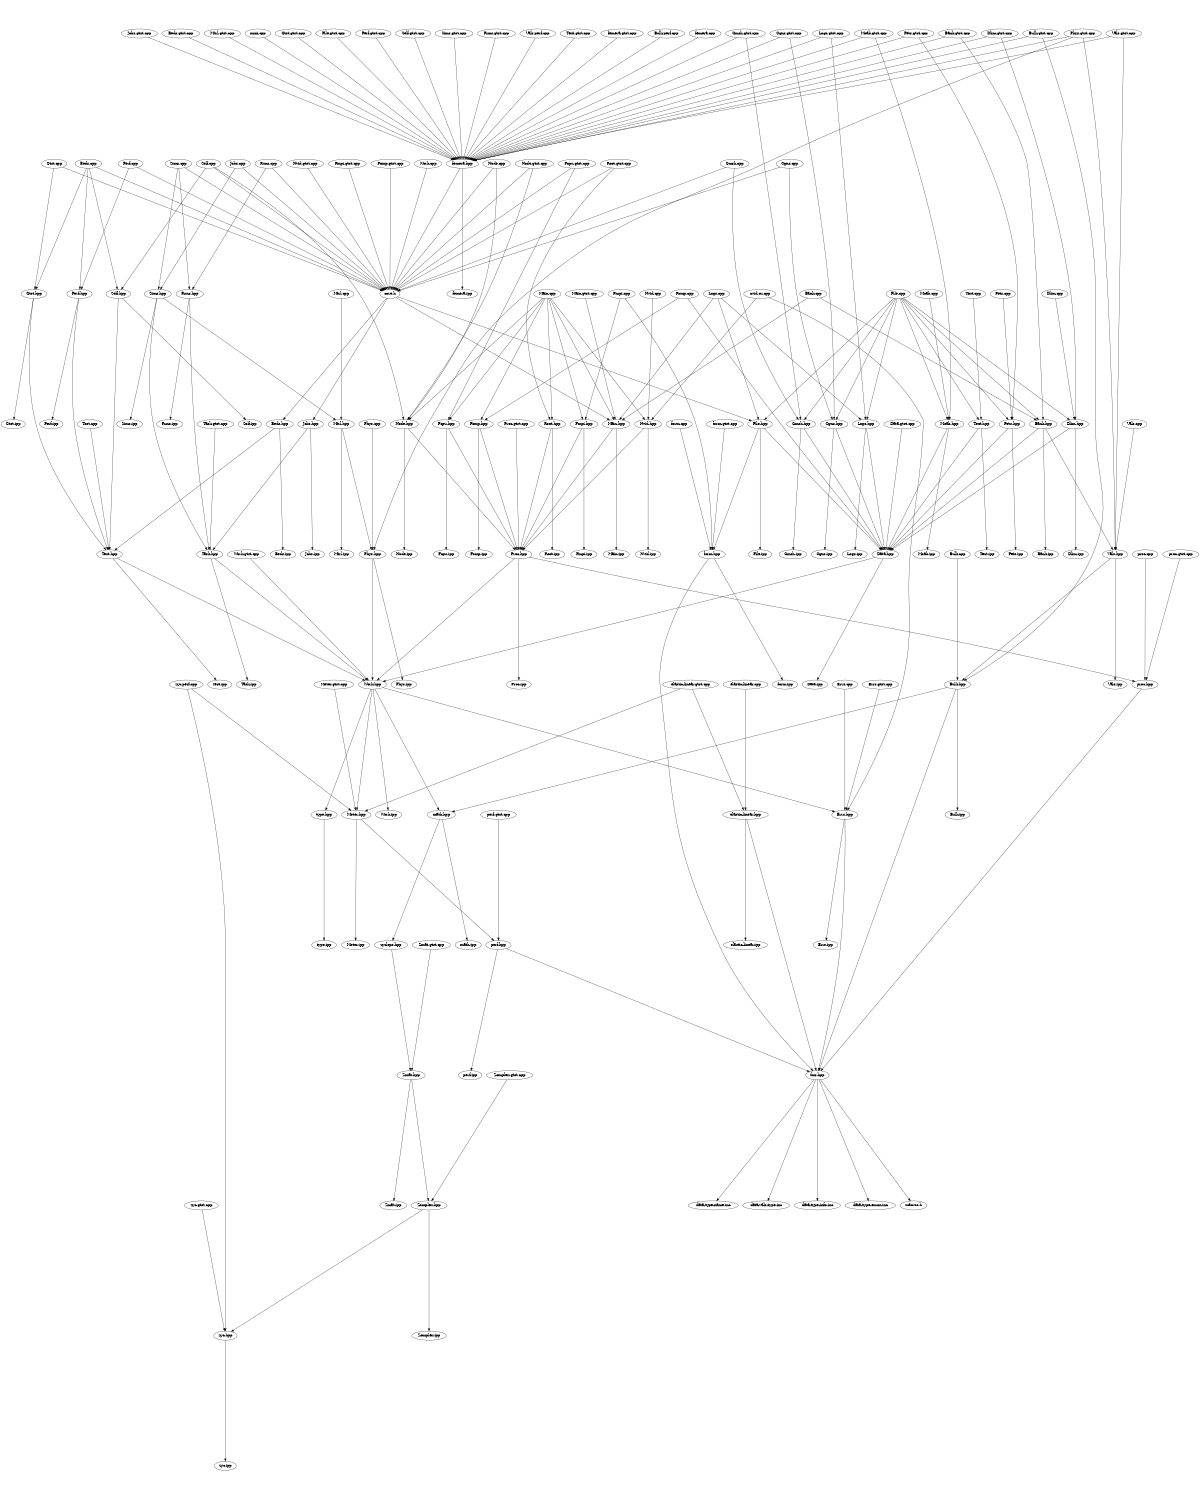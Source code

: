 digraph "source tree" {
    overlap=scale;
    size="8,10";
    ratio="fill";
    fontsize="16";
    fontname="Helvetica";
	clusterrank="local";
	"Beds.hpp" -> "Beds.ipp"
	"perf.hpp" -> "fmr.hpp"
	"Bank.cpp" -> "Bank.hpp"
	"Gtst.hpp" -> "Gtst.ipp"
	"elastic-linear.gtst.cpp" -> "Meter.hpp"
	"Sims.cpp" -> "Sims.hpp"
	"femera.gtst.cpp" -> "femera.hpp"
	"Meter.hpp" -> "Meter.ipp"
	"Zmat.gtst.cpp" -> "Zmat.hpp"
	"Gtst.cpp" -> "core.h"
	"math.hpp" -> "math.ipp"
	"Vals.hpp" -> "Bulk.hpp"
	"Test.hpp" -> "Work.hpp"
	"Zomplex.hpp" -> "zyc.hpp"
	"core.h" -> "File.hpp"
	"Mtrl.hpp" -> "Mtrl.ipp"
	"nvid.cu.cpp" -> "Errs.hpp"
	"Mtrl.hpp" -> "Phys.hpp"
	"Self.cpp" -> "Self.hpp"
	"Main.cpp" -> "Fmpi.hpp"
	"Data.gtst.cpp" -> "Data.hpp"
	"Work.cpp" -> "core.h"
	"Zmat.hpp" -> "Zomplex.hpp"
	"Phys.cpp" -> "Phys.hpp"
	"Gmsh.hpp" -> "Data.hpp"
	"Fomp.cpp" -> "Data.hpp"
	"femera.hpp" -> "core.h"
	"form.cpp" -> "form.hpp"
	"Work.hpp" -> "Work.ipp"
	"Moab.gtst.cpp" -> "Moab.hpp"
	"Bank.gtst.cpp" -> "Bank.hpp"
	"Test.cpp" -> "Test.hpp"
	"Perf.cpp" -> "core.h"
	"core.h" -> "Jobs.hpp"
	"Moab.cpp" -> "Moab.hpp"
	"Bank.gtst.cpp" -> "femera.hpp"
	"Pets.gtst.cpp" -> "Pets.hpp"
	"File.cpp" -> "Pets.hpp"
	"Sims.hpp" -> "Task.hpp"
	"Bank.hpp" -> "Data.hpp"
	"Bulk.perf.cpp" -> "femera.hpp"
	"Cgns.hpp" -> "Cgns.ipp"
	"Logs.cpp" -> "Logs.hpp"
	"File.cpp" -> "Gmsh.hpp"
	"Work.hpp" -> "math.hpp"
	"Vals.hpp" -> "Vals.ipp"
	"Self.hpp" -> "Test.hpp"
	"Gmsh.gtst.cpp" -> "femera.hpp"
	"Node.cpp" -> "core.h"
	"Fcpu.hpp" -> "Fcpu.ipp"
	"Main.cpp" -> "Main.hpp"
	"Nvid.gtst.cpp" -> "core.h"
	"Gtst.hpp" -> "Test.hpp"
	"Sims.cpp" -> "Runs.hpp"
	"Pets.hpp" -> "Data.hpp"
	"Vals.gtst.cpp" -> "Vals.hpp"
	"Dlim.hpp" -> "Dlim.ipp"
	"Root.gtst.cpp" -> "core.h"
	"femera.cpp" -> "femera.hpp"
	"Mtrl.cpp" -> "Mtrl.hpp"
	"Perf.hpp" -> "Perf.ipp"
	"Self.cpp" -> "core.h"
	"Beds.cpp" -> "Gtst.hpp"
	"Fmpi.hpp" -> "Fmpi.ipp"
	"Fcpu.gtst.cpp" -> "Fcpu.hpp"
	"Logs.cpp" -> "File.hpp"
	"Task.hpp" -> "Task.ipp"
	"Logs.cpp" -> "Main.hpp"
	"Phys.gtst.cpp" -> "femera.hpp"
	"Main.cpp" -> "Fcpu.hpp"
	"Jobs.gtst.cpp" -> "femera.hpp"
	"Beds.gtst.cpp" -> "femera.hpp"
	"Bank.hpp" -> "Vals.hpp"
	"Work.hpp" -> "Errs.hpp"
	"fmr.hpp" -> "data-type-info.inc"
	"Self.hpp" -> "Self.ipp"
	"zyc.perf.cpp" -> "zyc.hpp"
	"Beds.cpp" -> "core.h"
	"Beds.cpp" -> "Self.hpp"
	"Sims.cpp" -> "core.h"
	"Perf.cpp" -> "Perf.hpp"
	"File.hpp" -> "Data.hpp"
	"Task.gtst.cpp" -> "Task.hpp"
	"Fomp.cpp" -> "Fomp.hpp"
	"Main.cpp" -> "Root.hpp"
	"Beds.cpp" -> "Perf.hpp"
	"Text.hpp" -> "Text.ipp"
	"Node.cpp" -> "Node.hpp"
	"fmr.hpp" -> "data-type-enum.inc"
	"Test.hpp" -> "Test.ipp"
	"zyc.hpp" -> "zyc.ipp"
	"Main.hpp" -> "Proc.hpp"
	"Self.cpp" -> "Node.hpp"
	"Runs.hpp" -> "Task.hpp"
	"Fmpi.cpp" -> "form.hpp"
	"Gmsh.hpp" -> "Gmsh.ipp"
	"Bank.cpp" -> "Main.hpp"
	"Phys.hpp" -> "Phys.ipp"
	"Errs.cpp" -> "Errs.hpp"
	"Logs.gtst.cpp" -> "Logs.hpp"
	"Root.gtst.cpp" -> "Root.hpp"
	"Errs.hpp" -> "Errs.ipp"
	"Mtrl.gtst.cpp" -> "femera.hpp"
	"Zomplex.hpp" -> "Zomplex.ipp"
	"elastic-linear.gtst.cpp" -> "elastic-linear.hpp"
	"type.hpp" -> "type.ipp"
	"form.hpp" -> "form.ipp"
	"Phys.gtst.cpp" -> "Phys.hpp"
	"mini.cpp" -> "femera.hpp"
	"Proc.hpp" -> "Work.hpp"
	"Logs.gtst.cpp" -> "femera.hpp"
	"zyclops.hpp" -> "Zmat.hpp"
	"Nvid.hpp" -> "Proc.hpp"
	"fmr.hpp" -> "macros.h"
	"Proc.hpp" -> "Proc.ipp"
	"Dlim.cpp" -> "Dlim.hpp"
	"Dlim.gtst.cpp" -> "Dlim.hpp"
	"File.cpp" -> "Cgns.hpp"
	"Pets.hpp" -> "Pets.ipp"
	"Errs.hpp" -> "fmr.hpp"
	"femera.hpp" -> "femera.ipp"
	"Fcpu.gtst.cpp" -> "core.h"
	"perf.gtst.cpp" -> "perf.hpp"
	"Zomplex.gtst.cpp" -> "Zomplex.hpp"
	"Main.gtst.cpp" -> "Main.hpp"
	"Proc.hpp" -> "proc.hpp"
	"Cgns.gtst.cpp" -> "Cgns.hpp"
	"Cgns.cpp" -> "core.h"
	"core.h" -> "Beds.hpp"
	"Task.hpp" -> "Work.hpp"
	"elastic-linear.hpp" -> "elastic-linear.ipp"
	"Dlim.gtst.cpp" -> "femera.hpp"
	"Pets.cpp" -> "Pets.hpp"
	"Fmpi.gtst.cpp" -> "core.h"
	"core.h" -> "Main.hpp"
	"Runs.cpp" -> "core.h"
	"math.hpp" -> "zyclops.hpp"
	"Work.hpp" -> "type.hpp"
	"Runs.cpp" -> "Runs.hpp"
	"Dlim.hpp" -> "Data.hpp"
	"File.hpp" -> "form.hpp"
	"Gtst.gtst.cpp" -> "femera.hpp"
	"File.gtst.cpp" -> "femera.hpp"
	"Root.hpp" -> "Root.ipp"
	"Perf.gtst.cpp" -> "femera.hpp"
	"elastic-linear.cpp" -> "elastic-linear.hpp"
	"form.hpp" -> "fmr.hpp"
	"Moab.gtst.cpp" -> "femera.hpp"
	"proc.hpp" -> "fmr.hpp"
	"fmr.hpp" -> "data-type-name.inc"
	"Fomp.hpp" -> "Fomp.ipp"
	"Main.hpp" -> "Main.ipp"
	"Data.hpp" -> "Work.hpp"
	"Bulk.cpp" -> "Bulk.hpp"
	"Jobs.hpp" -> "Jobs.ipp"
	"Fcpu.hpp" -> "Proc.hpp"
	"Jobs.hpp" -> "Task.hpp"
	"Bulk.hpp" -> "Bulk.ipp"
	"Node.hpp" -> "Proc.hpp"
	"Fmpi.hpp" -> "Proc.hpp"
	"nvid.cu.cpp" -> "Nvid.hpp"
	"Pets.gtst.cpp" -> "femera.hpp"
	"Nvid.hpp" -> "Nvid.ipp"
	"File.cpp" -> "Text.hpp"
	"form.gtst.cpp" -> "form.hpp"
	"File.hpp" -> "File.ipp"
	"Vals.gtst.cpp" -> "femera.hpp"
	"Phys.gtst.cpp" -> "Vals.hpp"
	"Main.cpp" -> "Node.hpp"
	"proc.gtst.cpp" -> "proc.hpp"
	"Cgns.hpp" -> "Data.hpp"
	"Main.cpp" -> "Nvid.hpp"
	"Moab.hpp" -> "Data.hpp"
	"File.cpp" -> "Dlim.hpp"
	"Self.gtst.cpp" -> "femera.hpp"
	"elastic-linear.hpp" -> "fmr.hpp"
	"Phys.hpp" -> "Work.hpp"
	"Node.hpp" -> "Node.ipp"
	"Bank.hpp" -> "Bank.ipp"
	"Cgns.cpp" -> "Cgns.hpp"
	"Gmsh.cpp" -> "Gmsh.hpp"
	"proc.cpp" -> "proc.hpp"
	"zyc.gtst.cpp" -> "zyc.hpp"
	"Bulk.hpp" -> "fmr.hpp"
	"Meter.hpp" -> "perf.hpp"
	"File.cpp" -> "File.hpp"
	"Runs.hpp" -> "Runs.ipp"
	"Bulk.gtst.cpp" -> "Bulk.hpp"
	"Sims.gtst.cpp" -> "femera.hpp"
	"File.cpp" -> "Bank.hpp"
	"Node.gtst.cpp" -> "core.h"
	"Meter.gtst.cpp" -> "Meter.hpp"
	"Runs.gtst.cpp" -> "femera.hpp"
	"Logs.hpp" -> "Logs.ipp"
	"fmr.hpp" -> "data-vals-type.inc"
	"zyc.perf.cpp" -> "Meter.hpp"
	"Work.hpp" -> "Meter.hpp"
	"Vals.perf.cpp" -> "femera.hpp"
	"Fomp.hpp" -> "Proc.hpp"
	"Nvid.cpp" -> "Nvid.hpp"
	"Text.gtst.cpp" -> "femera.hpp"
	"Logs.hpp" -> "Data.hpp"
	"Gmsh.gtst.cpp" -> "Gmsh.hpp"
	"Node.gtst.cpp" -> "Node.hpp"
	"Main.cpp" -> "Fomp.hpp"
	"Bulk.gtst.cpp" -> "femera.hpp"
	"Perf.hpp" -> "Test.hpp"
	"File.cpp" -> "Logs.hpp"
	"Data.hpp" -> "Data.ipp"
	"Errs.gtst.cpp" -> "Errs.hpp"
	"Beds.hpp" -> "Test.hpp"
	"Zmat.hpp" -> "Zmat.ipp"
	"File.cpp" -> "Moab.hpp"
	"Work.gtst.cpp" -> "Work.hpp"
	"Cgns.gtst.cpp" -> "femera.hpp"
	"perf.hpp" -> "perf.ipp"
	"Moab.hpp" -> "Moab.ipp"
	"Jobs.cpp" -> "Sims.hpp"
	"Fmpi.cpp" -> "Fmpi.hpp"
	"Text.hpp" -> "Data.hpp"
	"Sims.hpp" -> "Mtrl.hpp"
	"Fomp.gtst.cpp" -> "core.h"
	"Jobs.cpp" -> "core.h"
	"Bulk.hpp" -> "math.hpp"
	"Sims.hpp" -> "Sims.ipp"
	"Text.cpp" -> "Text.hpp"
	"Gtst.cpp" -> "Gtst.hpp"
	"Proc.gtst.cpp" -> "Proc.hpp"
	"Root.hpp" -> "Proc.hpp"
	"Gmsh.cpp" -> "core.h"
	"Vals.cpp" -> "Vals.hpp"
}

